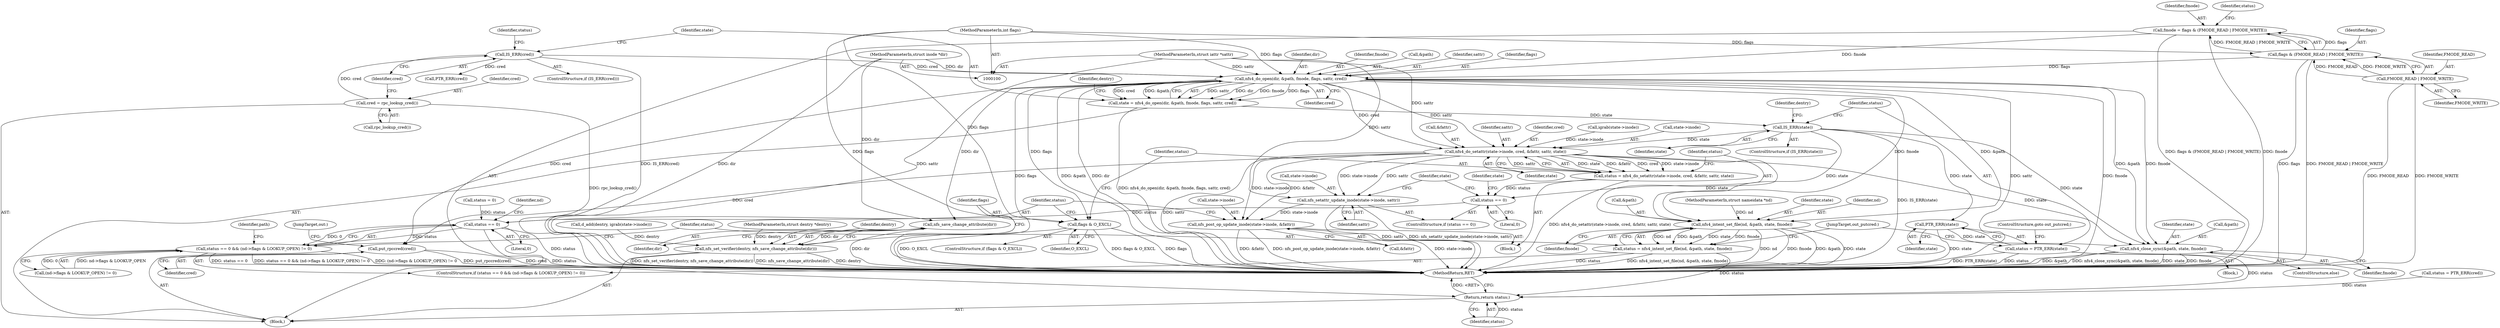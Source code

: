 digraph "0_linux_dc0b027dfadfcb8a5504f7d8052754bf8d501ab9_19@API" {
"1000136" [label="(Call,nfs4_do_open(dir, &path, fmode, flags, sattr, cred))"];
"1000101" [label="(MethodParameterIn,struct inode *dir)"];
"1000111" [label="(Call,fmode = flags & (FMODE_READ | FMODE_WRITE))"];
"1000113" [label="(Call,flags & (FMODE_READ | FMODE_WRITE))"];
"1000104" [label="(MethodParameterIn,int flags)"];
"1000115" [label="(Call,FMODE_READ | FMODE_WRITE)"];
"1000103" [label="(MethodParameterIn,struct iattr *sattr)"];
"1000126" [label="(Call,IS_ERR(cred))"];
"1000122" [label="(Call,cred = rpc_lookup_cred())"];
"1000134" [label="(Call,state = nfs4_do_open(dir, &path, fmode, flags, sattr, cred))"];
"1000147" [label="(Call,IS_ERR(state))"];
"1000152" [label="(Call,PTR_ERR(state))"];
"1000150" [label="(Call,status = PTR_ERR(state))"];
"1000227" [label="(Return,return status;)"];
"1000173" [label="(Call,nfs4_do_setattr(state->inode, cred, &fattr, sattr, state))"];
"1000171" [label="(Call,status = nfs4_do_setattr(state->inode, cred, &fattr, sattr, state))"];
"1000183" [label="(Call,status == 0)"];
"1000199" [label="(Call,status == 0)"];
"1000198" [label="(Call,status == 0 && (nd->flags & LOOKUP_OPEN) != 0)"];
"1000186" [label="(Call,nfs_setattr_update_inode(state->inode, sattr))"];
"1000191" [label="(Call,nfs_post_op_update_inode(state->inode, &fattr))"];
"1000211" [label="(Call,nfs4_intent_set_file(nd, &path, state, fmode))"];
"1000209" [label="(Call,status = nfs4_intent_set_file(nd, &path, state, fmode))"];
"1000218" [label="(Call,nfs4_close_sync(&path, state, fmode))"];
"1000224" [label="(Call,put_rpccred(cred))"];
"1000163" [label="(Call,nfs_save_change_attribute(dir))"];
"1000161" [label="(Call,nfs_set_verifier(dentry, nfs_save_change_attribute(dir)))"];
"1000166" [label="(Call,flags & O_EXCL)"];
"1000195" [label="(Call,&fattr)"];
"1000104" [label="(MethodParameterIn,int flags)"];
"1000225" [label="(Identifier,cred)"];
"1000172" [label="(Identifier,status)"];
"1000113" [label="(Call,flags & (FMODE_READ | FMODE_WRITE))"];
"1000178" [label="(Call,&fattr)"];
"1000130" [label="(Identifier,status)"];
"1000103" [label="(MethodParameterIn,struct iattr *sattr)"];
"1000180" [label="(Identifier,sattr)"];
"1000105" [label="(MethodParameterIn,struct nameidata *nd)"];
"1000162" [label="(Identifier,dentry)"];
"1000116" [label="(Identifier,FMODE_READ)"];
"1000122" [label="(Call,cred = rpc_lookup_cred())"];
"1000219" [label="(Call,&path)"];
"1000131" [label="(Call,PTR_ERR(cred))"];
"1000198" [label="(Call,status == 0 && (nd->flags & LOOKUP_OPEN) != 0)"];
"1000101" [label="(MethodParameterIn,struct inode *dir)"];
"1000137" [label="(Identifier,dir)"];
"1000215" [label="(Identifier,state)"];
"1000150" [label="(Call,status = PTR_ERR(state))"];
"1000212" [label="(Identifier,nd)"];
"1000188" [label="(Identifier,state)"];
"1000181" [label="(Identifier,state)"];
"1000226" [label="(JumpTarget,out:)"];
"1000224" [label="(Call,put_rpccred(cred))"];
"1000154" [label="(ControlStructure,goto out_putcred;)"];
"1000182" [label="(ControlStructure,if (status == 0))"];
"1000152" [label="(Call,PTR_ERR(state))"];
"1000165" [label="(ControlStructure,if (flags & O_EXCL))"];
"1000222" [label="(Identifier,fmode)"];
"1000193" [label="(Identifier,state)"];
"1000126" [label="(Call,IS_ERR(cred))"];
"1000151" [label="(Identifier,status)"];
"1000216" [label="(Identifier,fmode)"];
"1000147" [label="(Call,IS_ERR(state))"];
"1000148" [label="(Identifier,state)"];
"1000145" [label="(Identifier,dentry)"];
"1000106" [label="(Block,)"];
"1000177" [label="(Identifier,cred)"];
"1000146" [label="(ControlStructure,if (IS_ERR(state)))"];
"1000115" [label="(Call,FMODE_READ | FMODE_WRITE)"];
"1000168" [label="(Identifier,O_EXCL)"];
"1000220" [label="(Identifier,path)"];
"1000161" [label="(Call,nfs_set_verifier(dentry, nfs_save_change_attribute(dir)))"];
"1000156" [label="(Identifier,dentry)"];
"1000111" [label="(Call,fmode = flags & (FMODE_READ | FMODE_WRITE))"];
"1000227" [label="(Return,return status;)"];
"1000149" [label="(Block,)"];
"1000163" [label="(Call,nfs_save_change_attribute(dir))"];
"1000155" [label="(Call,d_add(dentry, igrab(state->inode)))"];
"1000125" [label="(ControlStructure,if (IS_ERR(cred)))"];
"1000191" [label="(Call,nfs_post_op_update_inode(state->inode, &fattr))"];
"1000192" [label="(Call,state->inode)"];
"1000153" [label="(Identifier,state)"];
"1000228" [label="(Identifier,status)"];
"1000187" [label="(Call,state->inode)"];
"1000124" [label="(Call,rpc_lookup_cred())"];
"1000112" [label="(Identifier,fmode)"];
"1000218" [label="(Call,nfs4_close_sync(&path, state, fmode))"];
"1000221" [label="(Identifier,state)"];
"1000140" [label="(Identifier,fmode)"];
"1000164" [label="(Identifier,dir)"];
"1000171" [label="(Call,status = nfs4_do_setattr(state->inode, cred, &fattr, sattr, state))"];
"1000129" [label="(Call,status = PTR_ERR(cred))"];
"1000135" [label="(Identifier,state)"];
"1000209" [label="(Call,status = nfs4_intent_set_file(nd, &path, state, fmode))"];
"1000200" [label="(Identifier,status)"];
"1000136" [label="(Call,nfs4_do_open(dir, &path, fmode, flags, sattr, cred))"];
"1000197" [label="(ControlStructure,if (status == 0 && (nd->flags & LOOKUP_OPEN) != 0))"];
"1000119" [label="(Call,status = 0)"];
"1000120" [label="(Identifier,status)"];
"1000184" [label="(Identifier,status)"];
"1000117" [label="(Identifier,FMODE_WRITE)"];
"1000229" [label="(MethodReturn,RET)"];
"1000166" [label="(Call,flags & O_EXCL)"];
"1000143" [label="(Identifier,cred)"];
"1000186" [label="(Call,nfs_setattr_update_inode(state->inode, sattr))"];
"1000190" [label="(Identifier,sattr)"];
"1000138" [label="(Call,&path)"];
"1000223" [label="(JumpTarget,out_putcred:)"];
"1000185" [label="(Literal,0)"];
"1000157" [label="(Call,igrab(state->inode))"];
"1000211" [label="(Call,nfs4_intent_set_file(nd, &path, state, fmode))"];
"1000183" [label="(Call,status == 0)"];
"1000114" [label="(Identifier,flags)"];
"1000201" [label="(Literal,0)"];
"1000202" [label="(Call,(nd->flags & LOOKUP_OPEN) != 0)"];
"1000169" [label="(Block,)"];
"1000199" [label="(Call,status == 0)"];
"1000205" [label="(Identifier,nd)"];
"1000102" [label="(MethodParameterIn,struct dentry *dentry)"];
"1000174" [label="(Call,state->inode)"];
"1000210" [label="(Identifier,status)"];
"1000142" [label="(Identifier,sattr)"];
"1000127" [label="(Identifier,cred)"];
"1000213" [label="(Call,&path)"];
"1000217" [label="(ControlStructure,else)"];
"1000123" [label="(Identifier,cred)"];
"1000141" [label="(Identifier,flags)"];
"1000173" [label="(Call,nfs4_do_setattr(state->inode, cred, &fattr, sattr, state))"];
"1000167" [label="(Identifier,flags)"];
"1000134" [label="(Call,state = nfs4_do_open(dir, &path, fmode, flags, sattr, cred))"];
"1000136" -> "1000134"  [label="AST: "];
"1000136" -> "1000143"  [label="CFG: "];
"1000137" -> "1000136"  [label="AST: "];
"1000138" -> "1000136"  [label="AST: "];
"1000140" -> "1000136"  [label="AST: "];
"1000141" -> "1000136"  [label="AST: "];
"1000142" -> "1000136"  [label="AST: "];
"1000143" -> "1000136"  [label="AST: "];
"1000134" -> "1000136"  [label="CFG: "];
"1000136" -> "1000229"  [label="DDG: &path"];
"1000136" -> "1000229"  [label="DDG: dir"];
"1000136" -> "1000229"  [label="DDG: sattr"];
"1000136" -> "1000229"  [label="DDG: flags"];
"1000136" -> "1000229"  [label="DDG: fmode"];
"1000136" -> "1000134"  [label="DDG: sattr"];
"1000136" -> "1000134"  [label="DDG: dir"];
"1000136" -> "1000134"  [label="DDG: fmode"];
"1000136" -> "1000134"  [label="DDG: flags"];
"1000136" -> "1000134"  [label="DDG: cred"];
"1000136" -> "1000134"  [label="DDG: &path"];
"1000101" -> "1000136"  [label="DDG: dir"];
"1000111" -> "1000136"  [label="DDG: fmode"];
"1000113" -> "1000136"  [label="DDG: flags"];
"1000104" -> "1000136"  [label="DDG: flags"];
"1000103" -> "1000136"  [label="DDG: sattr"];
"1000126" -> "1000136"  [label="DDG: cred"];
"1000136" -> "1000163"  [label="DDG: dir"];
"1000136" -> "1000166"  [label="DDG: flags"];
"1000136" -> "1000173"  [label="DDG: cred"];
"1000136" -> "1000173"  [label="DDG: sattr"];
"1000136" -> "1000211"  [label="DDG: &path"];
"1000136" -> "1000211"  [label="DDG: fmode"];
"1000136" -> "1000218"  [label="DDG: &path"];
"1000136" -> "1000218"  [label="DDG: fmode"];
"1000136" -> "1000224"  [label="DDG: cred"];
"1000101" -> "1000100"  [label="AST: "];
"1000101" -> "1000229"  [label="DDG: dir"];
"1000101" -> "1000163"  [label="DDG: dir"];
"1000111" -> "1000106"  [label="AST: "];
"1000111" -> "1000113"  [label="CFG: "];
"1000112" -> "1000111"  [label="AST: "];
"1000113" -> "1000111"  [label="AST: "];
"1000120" -> "1000111"  [label="CFG: "];
"1000111" -> "1000229"  [label="DDG: fmode"];
"1000111" -> "1000229"  [label="DDG: flags & (FMODE_READ | FMODE_WRITE)"];
"1000113" -> "1000111"  [label="DDG: flags"];
"1000113" -> "1000111"  [label="DDG: FMODE_READ | FMODE_WRITE"];
"1000113" -> "1000115"  [label="CFG: "];
"1000114" -> "1000113"  [label="AST: "];
"1000115" -> "1000113"  [label="AST: "];
"1000113" -> "1000229"  [label="DDG: flags"];
"1000113" -> "1000229"  [label="DDG: FMODE_READ | FMODE_WRITE"];
"1000104" -> "1000113"  [label="DDG: flags"];
"1000115" -> "1000113"  [label="DDG: FMODE_READ"];
"1000115" -> "1000113"  [label="DDG: FMODE_WRITE"];
"1000104" -> "1000100"  [label="AST: "];
"1000104" -> "1000229"  [label="DDG: flags"];
"1000104" -> "1000166"  [label="DDG: flags"];
"1000115" -> "1000117"  [label="CFG: "];
"1000116" -> "1000115"  [label="AST: "];
"1000117" -> "1000115"  [label="AST: "];
"1000115" -> "1000229"  [label="DDG: FMODE_WRITE"];
"1000115" -> "1000229"  [label="DDG: FMODE_READ"];
"1000103" -> "1000100"  [label="AST: "];
"1000103" -> "1000229"  [label="DDG: sattr"];
"1000103" -> "1000173"  [label="DDG: sattr"];
"1000103" -> "1000186"  [label="DDG: sattr"];
"1000126" -> "1000125"  [label="AST: "];
"1000126" -> "1000127"  [label="CFG: "];
"1000127" -> "1000126"  [label="AST: "];
"1000130" -> "1000126"  [label="CFG: "];
"1000135" -> "1000126"  [label="CFG: "];
"1000126" -> "1000229"  [label="DDG: IS_ERR(cred)"];
"1000122" -> "1000126"  [label="DDG: cred"];
"1000126" -> "1000131"  [label="DDG: cred"];
"1000122" -> "1000106"  [label="AST: "];
"1000122" -> "1000124"  [label="CFG: "];
"1000123" -> "1000122"  [label="AST: "];
"1000124" -> "1000122"  [label="AST: "];
"1000127" -> "1000122"  [label="CFG: "];
"1000122" -> "1000229"  [label="DDG: rpc_lookup_cred()"];
"1000134" -> "1000106"  [label="AST: "];
"1000135" -> "1000134"  [label="AST: "];
"1000145" -> "1000134"  [label="CFG: "];
"1000134" -> "1000229"  [label="DDG: nfs4_do_open(dir, &path, fmode, flags, sattr, cred)"];
"1000134" -> "1000147"  [label="DDG: state"];
"1000147" -> "1000146"  [label="AST: "];
"1000147" -> "1000148"  [label="CFG: "];
"1000148" -> "1000147"  [label="AST: "];
"1000151" -> "1000147"  [label="CFG: "];
"1000156" -> "1000147"  [label="CFG: "];
"1000147" -> "1000229"  [label="DDG: IS_ERR(state)"];
"1000147" -> "1000152"  [label="DDG: state"];
"1000147" -> "1000173"  [label="DDG: state"];
"1000147" -> "1000211"  [label="DDG: state"];
"1000147" -> "1000218"  [label="DDG: state"];
"1000152" -> "1000150"  [label="AST: "];
"1000152" -> "1000153"  [label="CFG: "];
"1000153" -> "1000152"  [label="AST: "];
"1000150" -> "1000152"  [label="CFG: "];
"1000152" -> "1000229"  [label="DDG: state"];
"1000152" -> "1000150"  [label="DDG: state"];
"1000150" -> "1000149"  [label="AST: "];
"1000151" -> "1000150"  [label="AST: "];
"1000154" -> "1000150"  [label="CFG: "];
"1000150" -> "1000229"  [label="DDG: status"];
"1000150" -> "1000229"  [label="DDG: PTR_ERR(state)"];
"1000150" -> "1000227"  [label="DDG: status"];
"1000227" -> "1000106"  [label="AST: "];
"1000227" -> "1000228"  [label="CFG: "];
"1000228" -> "1000227"  [label="AST: "];
"1000229" -> "1000227"  [label="CFG: "];
"1000227" -> "1000229"  [label="DDG: <RET>"];
"1000228" -> "1000227"  [label="DDG: status"];
"1000129" -> "1000227"  [label="DDG: status"];
"1000199" -> "1000227"  [label="DDG: status"];
"1000209" -> "1000227"  [label="DDG: status"];
"1000173" -> "1000171"  [label="AST: "];
"1000173" -> "1000181"  [label="CFG: "];
"1000174" -> "1000173"  [label="AST: "];
"1000177" -> "1000173"  [label="AST: "];
"1000178" -> "1000173"  [label="AST: "];
"1000180" -> "1000173"  [label="AST: "];
"1000181" -> "1000173"  [label="AST: "];
"1000171" -> "1000173"  [label="CFG: "];
"1000173" -> "1000229"  [label="DDG: sattr"];
"1000173" -> "1000171"  [label="DDG: state"];
"1000173" -> "1000171"  [label="DDG: &fattr"];
"1000173" -> "1000171"  [label="DDG: cred"];
"1000173" -> "1000171"  [label="DDG: state->inode"];
"1000173" -> "1000171"  [label="DDG: sattr"];
"1000157" -> "1000173"  [label="DDG: state->inode"];
"1000173" -> "1000186"  [label="DDG: state->inode"];
"1000173" -> "1000186"  [label="DDG: sattr"];
"1000173" -> "1000191"  [label="DDG: state->inode"];
"1000173" -> "1000191"  [label="DDG: &fattr"];
"1000173" -> "1000211"  [label="DDG: state"];
"1000173" -> "1000218"  [label="DDG: state"];
"1000173" -> "1000224"  [label="DDG: cred"];
"1000171" -> "1000169"  [label="AST: "];
"1000172" -> "1000171"  [label="AST: "];
"1000184" -> "1000171"  [label="CFG: "];
"1000171" -> "1000229"  [label="DDG: nfs4_do_setattr(state->inode, cred, &fattr, sattr, state)"];
"1000171" -> "1000183"  [label="DDG: status"];
"1000183" -> "1000182"  [label="AST: "];
"1000183" -> "1000185"  [label="CFG: "];
"1000184" -> "1000183"  [label="AST: "];
"1000185" -> "1000183"  [label="AST: "];
"1000188" -> "1000183"  [label="CFG: "];
"1000193" -> "1000183"  [label="CFG: "];
"1000183" -> "1000199"  [label="DDG: status"];
"1000199" -> "1000198"  [label="AST: "];
"1000199" -> "1000201"  [label="CFG: "];
"1000200" -> "1000199"  [label="AST: "];
"1000201" -> "1000199"  [label="AST: "];
"1000205" -> "1000199"  [label="CFG: "];
"1000198" -> "1000199"  [label="CFG: "];
"1000199" -> "1000229"  [label="DDG: status"];
"1000199" -> "1000198"  [label="DDG: status"];
"1000199" -> "1000198"  [label="DDG: 0"];
"1000119" -> "1000199"  [label="DDG: status"];
"1000198" -> "1000197"  [label="AST: "];
"1000198" -> "1000202"  [label="CFG: "];
"1000202" -> "1000198"  [label="AST: "];
"1000210" -> "1000198"  [label="CFG: "];
"1000220" -> "1000198"  [label="CFG: "];
"1000198" -> "1000229"  [label="DDG: status == 0"];
"1000198" -> "1000229"  [label="DDG: status == 0 && (nd->flags & LOOKUP_OPEN) != 0"];
"1000198" -> "1000229"  [label="DDG: (nd->flags & LOOKUP_OPEN) != 0"];
"1000202" -> "1000198"  [label="DDG: nd->flags & LOOKUP_OPEN"];
"1000202" -> "1000198"  [label="DDG: 0"];
"1000186" -> "1000182"  [label="AST: "];
"1000186" -> "1000190"  [label="CFG: "];
"1000187" -> "1000186"  [label="AST: "];
"1000190" -> "1000186"  [label="AST: "];
"1000193" -> "1000186"  [label="CFG: "];
"1000186" -> "1000229"  [label="DDG: sattr"];
"1000186" -> "1000229"  [label="DDG: nfs_setattr_update_inode(state->inode, sattr)"];
"1000186" -> "1000191"  [label="DDG: state->inode"];
"1000191" -> "1000169"  [label="AST: "];
"1000191" -> "1000195"  [label="CFG: "];
"1000192" -> "1000191"  [label="AST: "];
"1000195" -> "1000191"  [label="AST: "];
"1000200" -> "1000191"  [label="CFG: "];
"1000191" -> "1000229"  [label="DDG: &fattr"];
"1000191" -> "1000229"  [label="DDG: nfs_post_op_update_inode(state->inode, &fattr)"];
"1000191" -> "1000229"  [label="DDG: state->inode"];
"1000211" -> "1000209"  [label="AST: "];
"1000211" -> "1000216"  [label="CFG: "];
"1000212" -> "1000211"  [label="AST: "];
"1000213" -> "1000211"  [label="AST: "];
"1000215" -> "1000211"  [label="AST: "];
"1000216" -> "1000211"  [label="AST: "];
"1000209" -> "1000211"  [label="CFG: "];
"1000211" -> "1000229"  [label="DDG: nd"];
"1000211" -> "1000229"  [label="DDG: fmode"];
"1000211" -> "1000229"  [label="DDG: &path"];
"1000211" -> "1000229"  [label="DDG: state"];
"1000211" -> "1000209"  [label="DDG: nd"];
"1000211" -> "1000209"  [label="DDG: &path"];
"1000211" -> "1000209"  [label="DDG: state"];
"1000211" -> "1000209"  [label="DDG: fmode"];
"1000105" -> "1000211"  [label="DDG: nd"];
"1000209" -> "1000197"  [label="AST: "];
"1000210" -> "1000209"  [label="AST: "];
"1000223" -> "1000209"  [label="CFG: "];
"1000209" -> "1000229"  [label="DDG: status"];
"1000209" -> "1000229"  [label="DDG: nfs4_intent_set_file(nd, &path, state, fmode)"];
"1000218" -> "1000217"  [label="AST: "];
"1000218" -> "1000222"  [label="CFG: "];
"1000219" -> "1000218"  [label="AST: "];
"1000221" -> "1000218"  [label="AST: "];
"1000222" -> "1000218"  [label="AST: "];
"1000223" -> "1000218"  [label="CFG: "];
"1000218" -> "1000229"  [label="DDG: state"];
"1000218" -> "1000229"  [label="DDG: fmode"];
"1000218" -> "1000229"  [label="DDG: &path"];
"1000218" -> "1000229"  [label="DDG: nfs4_close_sync(&path, state, fmode)"];
"1000224" -> "1000106"  [label="AST: "];
"1000224" -> "1000225"  [label="CFG: "];
"1000225" -> "1000224"  [label="AST: "];
"1000226" -> "1000224"  [label="CFG: "];
"1000224" -> "1000229"  [label="DDG: cred"];
"1000224" -> "1000229"  [label="DDG: put_rpccred(cred)"];
"1000163" -> "1000161"  [label="AST: "];
"1000163" -> "1000164"  [label="CFG: "];
"1000164" -> "1000163"  [label="AST: "];
"1000161" -> "1000163"  [label="CFG: "];
"1000163" -> "1000229"  [label="DDG: dir"];
"1000163" -> "1000161"  [label="DDG: dir"];
"1000161" -> "1000106"  [label="AST: "];
"1000162" -> "1000161"  [label="AST: "];
"1000167" -> "1000161"  [label="CFG: "];
"1000161" -> "1000229"  [label="DDG: nfs_save_change_attribute(dir)"];
"1000161" -> "1000229"  [label="DDG: dentry"];
"1000161" -> "1000229"  [label="DDG: nfs_set_verifier(dentry, nfs_save_change_attribute(dir))"];
"1000155" -> "1000161"  [label="DDG: dentry"];
"1000102" -> "1000161"  [label="DDG: dentry"];
"1000166" -> "1000165"  [label="AST: "];
"1000166" -> "1000168"  [label="CFG: "];
"1000167" -> "1000166"  [label="AST: "];
"1000168" -> "1000166"  [label="AST: "];
"1000172" -> "1000166"  [label="CFG: "];
"1000200" -> "1000166"  [label="CFG: "];
"1000166" -> "1000229"  [label="DDG: O_EXCL"];
"1000166" -> "1000229"  [label="DDG: flags & O_EXCL"];
"1000166" -> "1000229"  [label="DDG: flags"];
}
